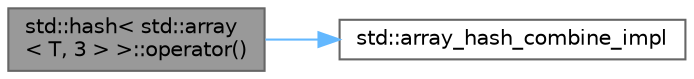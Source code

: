 digraph "std::hash&lt; std::array&lt; T, 3 &gt; &gt;::operator()"
{
 // LATEX_PDF_SIZE
  bgcolor="transparent";
  edge [fontname=Helvetica,fontsize=10,labelfontname=Helvetica,labelfontsize=10];
  node [fontname=Helvetica,fontsize=10,shape=box,height=0.2,width=0.4];
  rankdir="LR";
  Node1 [label="std::hash\< std::array\l\< T, 3 \> \>::operator()",height=0.2,width=0.4,color="gray40", fillcolor="grey60", style="filled", fontcolor="black",tooltip="Calculate a hash for k."];
  Node1 -> Node2 [color="steelblue1",style="solid"];
  Node2 [label="std::array_hash_combine_impl",height=0.2,width=0.4,color="grey40", fillcolor="white", style="filled",URL="$a00461.html#a78d69e3306ec9cf190f79b72217f2340",tooltip="Combine the hash of value into seed."];
}
